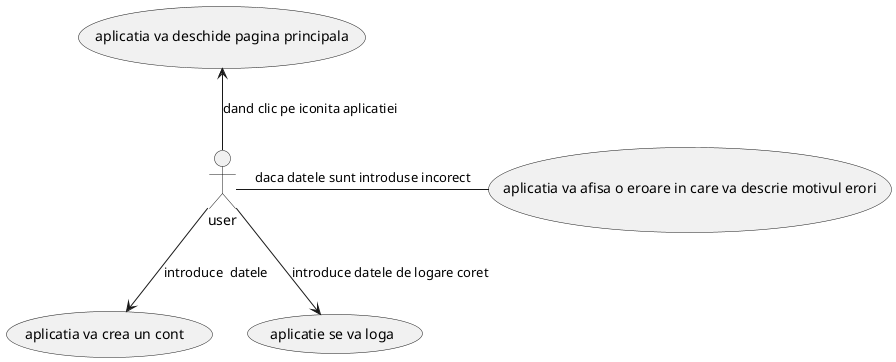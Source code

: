 @startuml
:user: --> (aplicatia va crea un cont ):introduce  datele
:user: -->(aplicatie se va loga):introduce datele de logare coret
:user: -up-> (aplicatia va deschide pagina principala):dand clic pe iconita aplicatiei
:user: -(aplicatia va afisa o eroare in care va descrie motivul erori):daca datele sunt introduse incorect

@enduml


